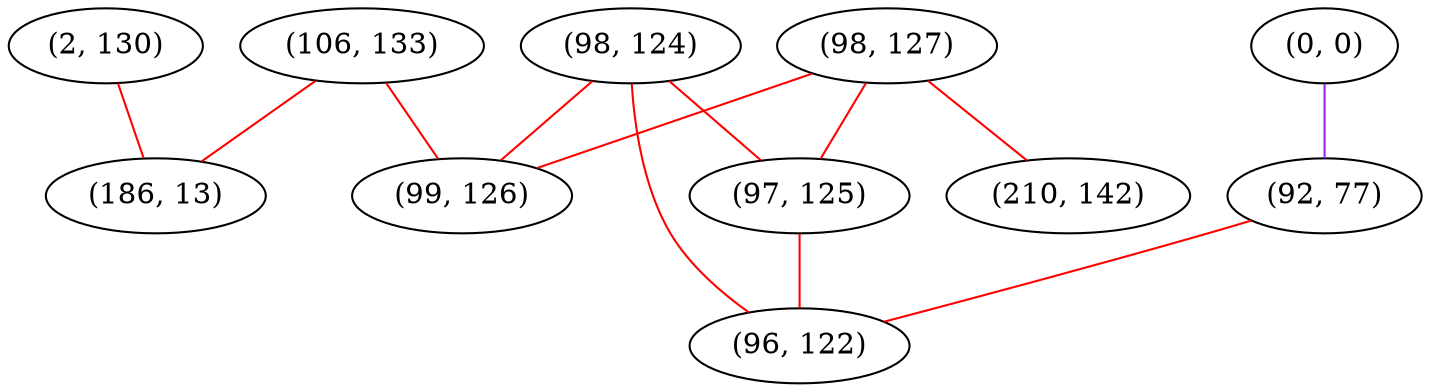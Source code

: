 graph "" {
"(106, 133)";
"(0, 0)";
"(98, 124)";
"(98, 127)";
"(210, 142)";
"(99, 126)";
"(2, 130)";
"(92, 77)";
"(97, 125)";
"(186, 13)";
"(96, 122)";
"(106, 133)" -- "(186, 13)"  [color=red, key=0, weight=1];
"(106, 133)" -- "(99, 126)"  [color=red, key=0, weight=1];
"(0, 0)" -- "(92, 77)"  [color=purple, key=0, weight=4];
"(98, 124)" -- "(97, 125)"  [color=red, key=0, weight=1];
"(98, 124)" -- "(96, 122)"  [color=red, key=0, weight=1];
"(98, 124)" -- "(99, 126)"  [color=red, key=0, weight=1];
"(98, 127)" -- "(97, 125)"  [color=red, key=0, weight=1];
"(98, 127)" -- "(210, 142)"  [color=red, key=0, weight=1];
"(98, 127)" -- "(99, 126)"  [color=red, key=0, weight=1];
"(2, 130)" -- "(186, 13)"  [color=red, key=0, weight=1];
"(92, 77)" -- "(96, 122)"  [color=red, key=0, weight=1];
"(97, 125)" -- "(96, 122)"  [color=red, key=0, weight=1];
}
